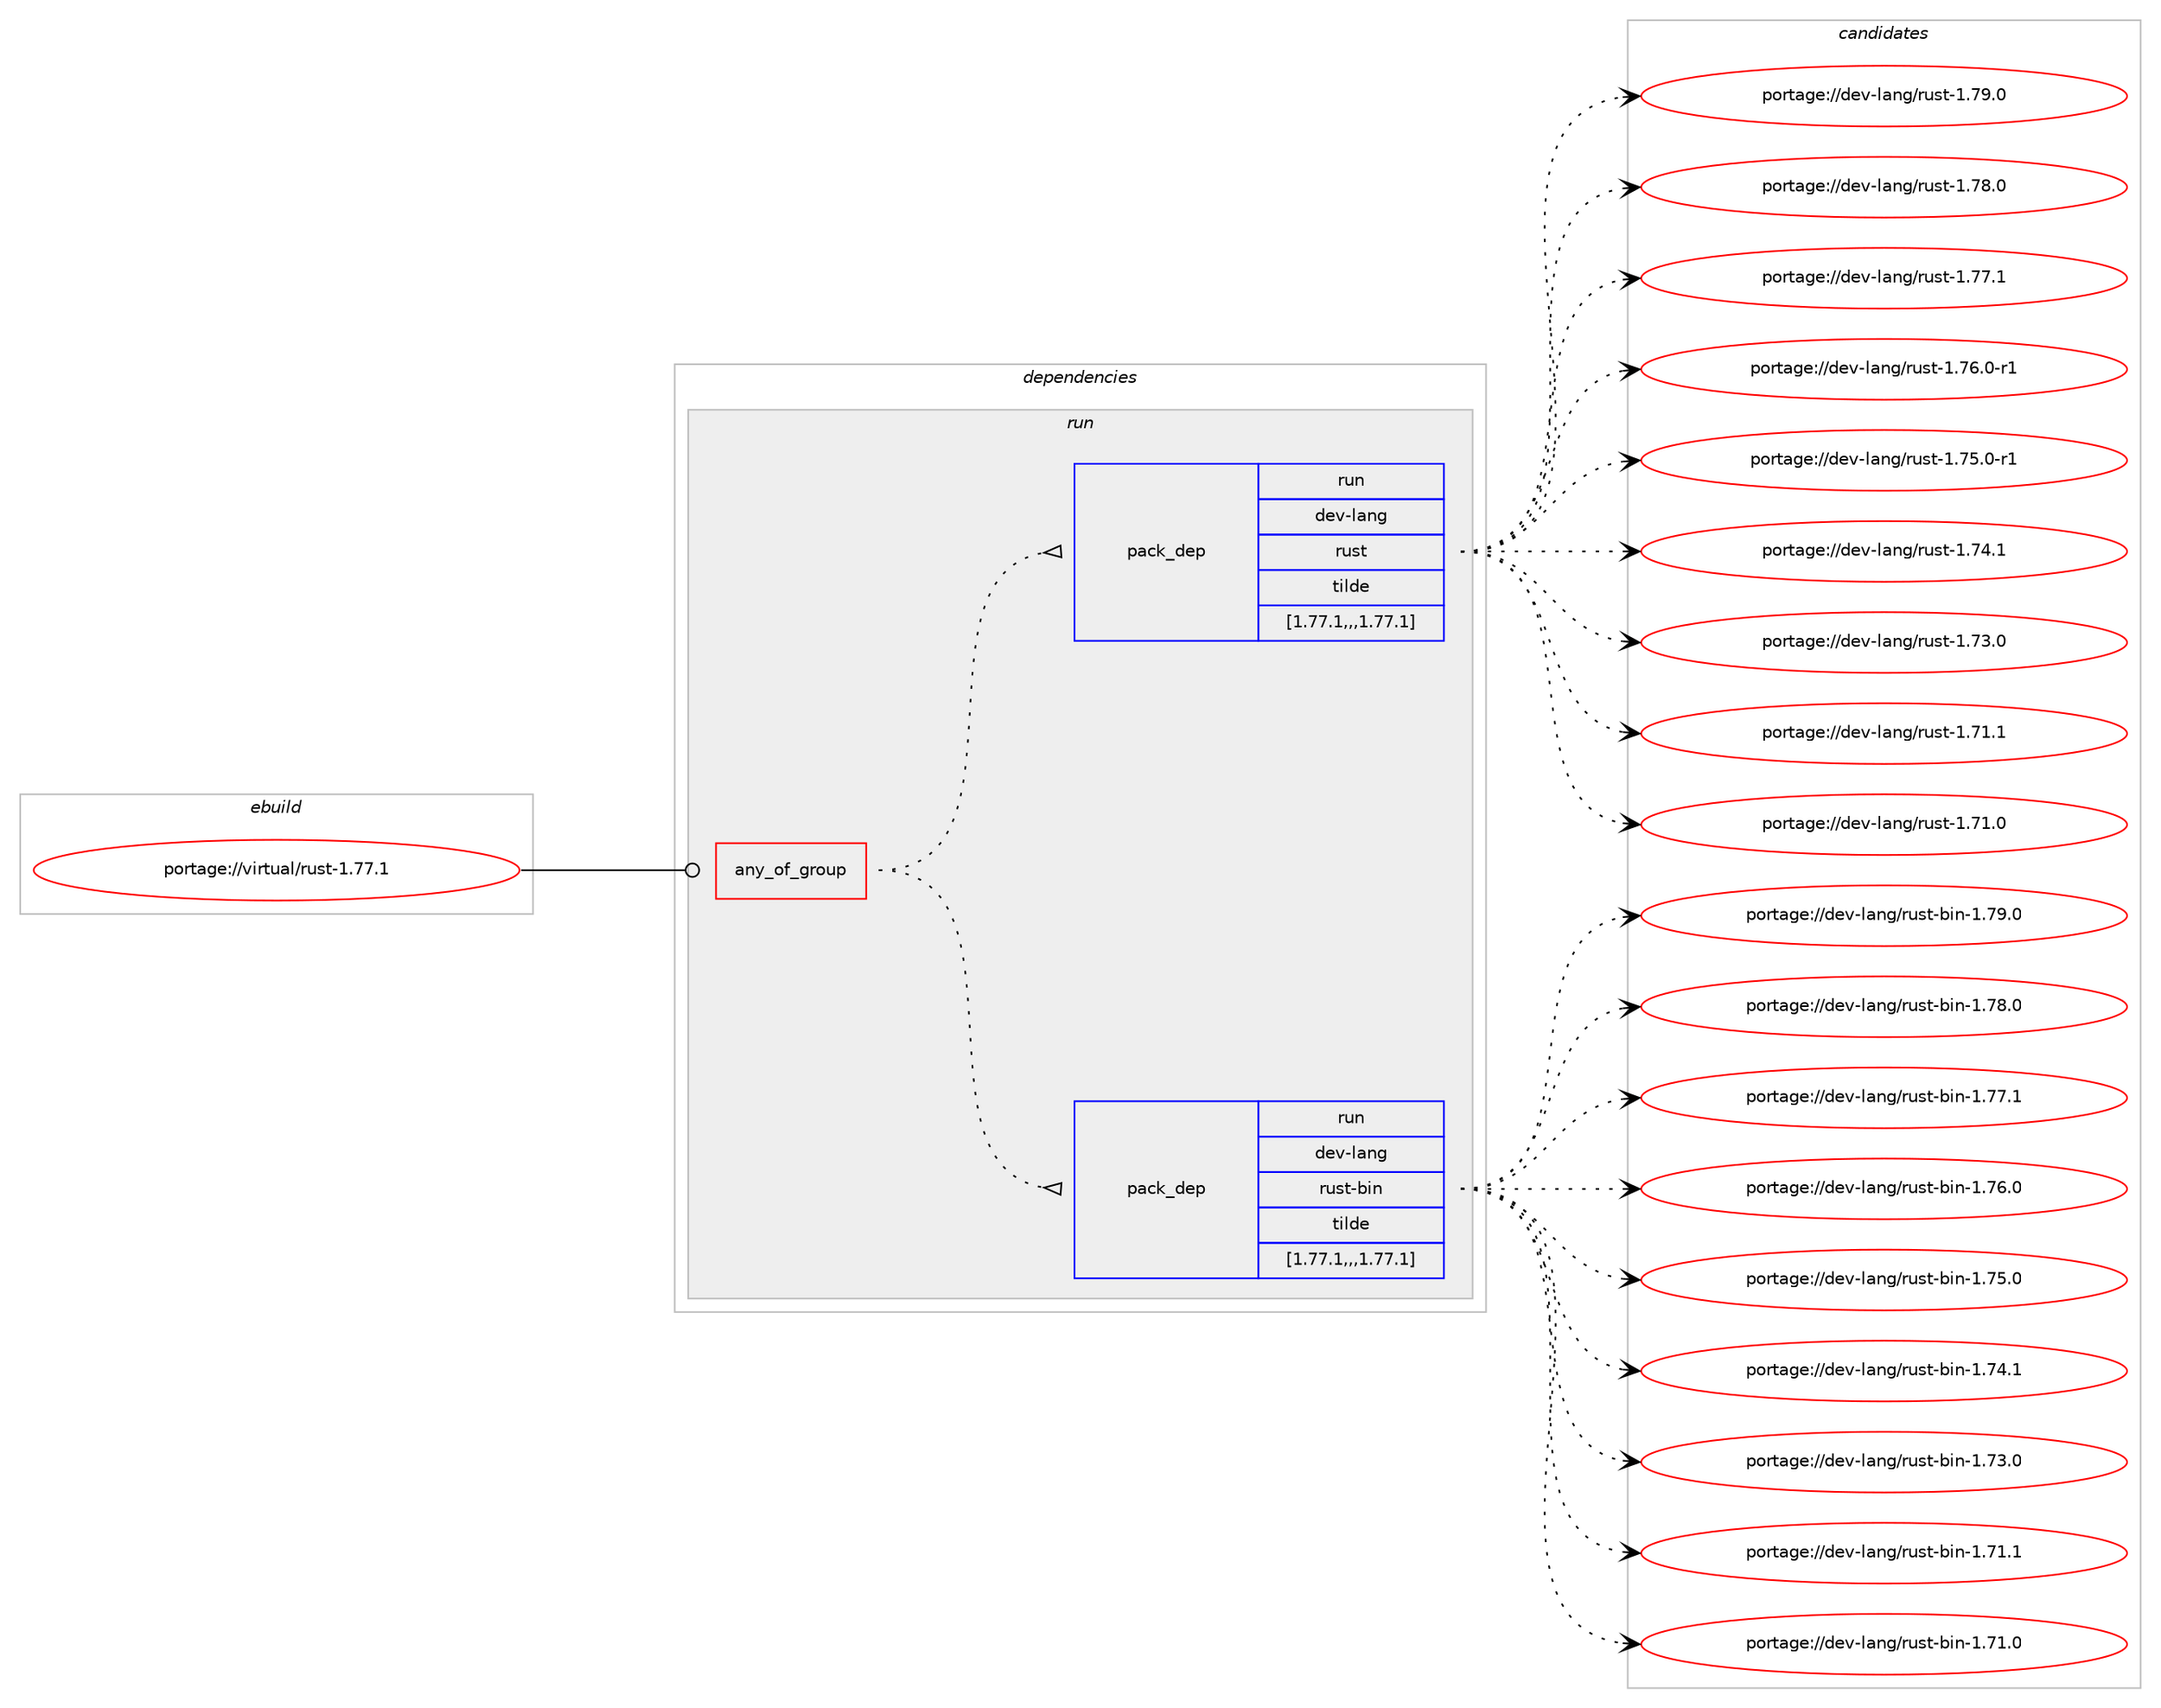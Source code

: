 digraph prolog {

# *************
# Graph options
# *************

newrank=true;
concentrate=true;
compound=true;
graph [rankdir=LR,fontname=Helvetica,fontsize=10,ranksep=1.5];#, ranksep=2.5, nodesep=0.2];
edge  [arrowhead=vee];
node  [fontname=Helvetica,fontsize=10];

# **********
# The ebuild
# **********

subgraph cluster_leftcol {
color=gray;
label=<<i>ebuild</i>>;
id [label="portage://virtual/rust-1.77.1", color=red, width=4, href="../virtual/rust-1.77.1.svg"];
}

# ****************
# The dependencies
# ****************

subgraph cluster_midcol {
color=gray;
label=<<i>dependencies</i>>;
subgraph cluster_compile {
fillcolor="#eeeeee";
style=filled;
label=<<i>compile</i>>;
}
subgraph cluster_compileandrun {
fillcolor="#eeeeee";
style=filled;
label=<<i>compile and run</i>>;
}
subgraph cluster_run {
fillcolor="#eeeeee";
style=filled;
label=<<i>run</i>>;
subgraph any2999 {
dependency445522 [label=<<TABLE BORDER="0" CELLBORDER="1" CELLSPACING="0" CELLPADDING="4"><TR><TD CELLPADDING="10">any_of_group</TD></TR></TABLE>>, shape=none, color=red];subgraph pack323566 {
dependency445523 [label=<<TABLE BORDER="0" CELLBORDER="1" CELLSPACING="0" CELLPADDING="4" WIDTH="220"><TR><TD ROWSPAN="6" CELLPADDING="30">pack_dep</TD></TR><TR><TD WIDTH="110">run</TD></TR><TR><TD>dev-lang</TD></TR><TR><TD>rust-bin</TD></TR><TR><TD>tilde</TD></TR><TR><TD>[1.77.1,,,1.77.1]</TD></TR></TABLE>>, shape=none, color=blue];
}
dependency445522:e -> dependency445523:w [weight=20,style="dotted",arrowhead="oinv"];
subgraph pack323567 {
dependency445524 [label=<<TABLE BORDER="0" CELLBORDER="1" CELLSPACING="0" CELLPADDING="4" WIDTH="220"><TR><TD ROWSPAN="6" CELLPADDING="30">pack_dep</TD></TR><TR><TD WIDTH="110">run</TD></TR><TR><TD>dev-lang</TD></TR><TR><TD>rust</TD></TR><TR><TD>tilde</TD></TR><TR><TD>[1.77.1,,,1.77.1]</TD></TR></TABLE>>, shape=none, color=blue];
}
dependency445522:e -> dependency445524:w [weight=20,style="dotted",arrowhead="oinv"];
}
id:e -> dependency445522:w [weight=20,style="solid",arrowhead="odot"];
}
}

# **************
# The candidates
# **************

subgraph cluster_choices {
rank=same;
color=gray;
label=<<i>candidates</i>>;

subgraph choice323566 {
color=black;
nodesep=1;
choice100101118451089711010347114117115116459810511045494655574648 [label="portage://dev-lang/rust-bin-1.79.0", color=red, width=4,href="../dev-lang/rust-bin-1.79.0.svg"];
choice100101118451089711010347114117115116459810511045494655564648 [label="portage://dev-lang/rust-bin-1.78.0", color=red, width=4,href="../dev-lang/rust-bin-1.78.0.svg"];
choice100101118451089711010347114117115116459810511045494655554649 [label="portage://dev-lang/rust-bin-1.77.1", color=red, width=4,href="../dev-lang/rust-bin-1.77.1.svg"];
choice100101118451089711010347114117115116459810511045494655544648 [label="portage://dev-lang/rust-bin-1.76.0", color=red, width=4,href="../dev-lang/rust-bin-1.76.0.svg"];
choice100101118451089711010347114117115116459810511045494655534648 [label="portage://dev-lang/rust-bin-1.75.0", color=red, width=4,href="../dev-lang/rust-bin-1.75.0.svg"];
choice100101118451089711010347114117115116459810511045494655524649 [label="portage://dev-lang/rust-bin-1.74.1", color=red, width=4,href="../dev-lang/rust-bin-1.74.1.svg"];
choice100101118451089711010347114117115116459810511045494655514648 [label="portage://dev-lang/rust-bin-1.73.0", color=red, width=4,href="../dev-lang/rust-bin-1.73.0.svg"];
choice100101118451089711010347114117115116459810511045494655494649 [label="portage://dev-lang/rust-bin-1.71.1", color=red, width=4,href="../dev-lang/rust-bin-1.71.1.svg"];
choice100101118451089711010347114117115116459810511045494655494648 [label="portage://dev-lang/rust-bin-1.71.0", color=red, width=4,href="../dev-lang/rust-bin-1.71.0.svg"];
dependency445523:e -> choice100101118451089711010347114117115116459810511045494655574648:w [style=dotted,weight="100"];
dependency445523:e -> choice100101118451089711010347114117115116459810511045494655564648:w [style=dotted,weight="100"];
dependency445523:e -> choice100101118451089711010347114117115116459810511045494655554649:w [style=dotted,weight="100"];
dependency445523:e -> choice100101118451089711010347114117115116459810511045494655544648:w [style=dotted,weight="100"];
dependency445523:e -> choice100101118451089711010347114117115116459810511045494655534648:w [style=dotted,weight="100"];
dependency445523:e -> choice100101118451089711010347114117115116459810511045494655524649:w [style=dotted,weight="100"];
dependency445523:e -> choice100101118451089711010347114117115116459810511045494655514648:w [style=dotted,weight="100"];
dependency445523:e -> choice100101118451089711010347114117115116459810511045494655494649:w [style=dotted,weight="100"];
dependency445523:e -> choice100101118451089711010347114117115116459810511045494655494648:w [style=dotted,weight="100"];
}
subgraph choice323567 {
color=black;
nodesep=1;
choice10010111845108971101034711411711511645494655574648 [label="portage://dev-lang/rust-1.79.0", color=red, width=4,href="../dev-lang/rust-1.79.0.svg"];
choice10010111845108971101034711411711511645494655564648 [label="portage://dev-lang/rust-1.78.0", color=red, width=4,href="../dev-lang/rust-1.78.0.svg"];
choice10010111845108971101034711411711511645494655554649 [label="portage://dev-lang/rust-1.77.1", color=red, width=4,href="../dev-lang/rust-1.77.1.svg"];
choice100101118451089711010347114117115116454946555446484511449 [label="portage://dev-lang/rust-1.76.0-r1", color=red, width=4,href="../dev-lang/rust-1.76.0-r1.svg"];
choice100101118451089711010347114117115116454946555346484511449 [label="portage://dev-lang/rust-1.75.0-r1", color=red, width=4,href="../dev-lang/rust-1.75.0-r1.svg"];
choice10010111845108971101034711411711511645494655524649 [label="portage://dev-lang/rust-1.74.1", color=red, width=4,href="../dev-lang/rust-1.74.1.svg"];
choice10010111845108971101034711411711511645494655514648 [label="portage://dev-lang/rust-1.73.0", color=red, width=4,href="../dev-lang/rust-1.73.0.svg"];
choice10010111845108971101034711411711511645494655494649 [label="portage://dev-lang/rust-1.71.1", color=red, width=4,href="../dev-lang/rust-1.71.1.svg"];
choice10010111845108971101034711411711511645494655494648 [label="portage://dev-lang/rust-1.71.0", color=red, width=4,href="../dev-lang/rust-1.71.0.svg"];
dependency445524:e -> choice10010111845108971101034711411711511645494655574648:w [style=dotted,weight="100"];
dependency445524:e -> choice10010111845108971101034711411711511645494655564648:w [style=dotted,weight="100"];
dependency445524:e -> choice10010111845108971101034711411711511645494655554649:w [style=dotted,weight="100"];
dependency445524:e -> choice100101118451089711010347114117115116454946555446484511449:w [style=dotted,weight="100"];
dependency445524:e -> choice100101118451089711010347114117115116454946555346484511449:w [style=dotted,weight="100"];
dependency445524:e -> choice10010111845108971101034711411711511645494655524649:w [style=dotted,weight="100"];
dependency445524:e -> choice10010111845108971101034711411711511645494655514648:w [style=dotted,weight="100"];
dependency445524:e -> choice10010111845108971101034711411711511645494655494649:w [style=dotted,weight="100"];
dependency445524:e -> choice10010111845108971101034711411711511645494655494648:w [style=dotted,weight="100"];
}
}

}
